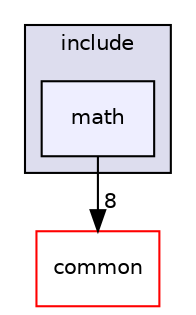 digraph "include/math" {
  compound=true
  node [ fontsize="10", fontname="Helvetica"];
  edge [ labelfontsize="10", labelfontname="Helvetica"];
  subgraph clusterdir_d44c64559bbebec7f509842c48db8b23 {
    graph [ bgcolor="#ddddee", pencolor="black", label="include" fontname="Helvetica", fontsize="10", URL="dir_d44c64559bbebec7f509842c48db8b23.html"]
  dir_fba38f648377aa56ae5d69782adf9e53 [shape=box, label="math", style="filled", fillcolor="#eeeeff", pencolor="black", URL="dir_fba38f648377aa56ae5d69782adf9e53.html"];
  }
  dir_0966d06610f72609fd9aa4979c2b5a92 [shape=box label="common" fillcolor="white" style="filled" color="red" URL="dir_0966d06610f72609fd9aa4979c2b5a92.html"];
  dir_fba38f648377aa56ae5d69782adf9e53->dir_0966d06610f72609fd9aa4979c2b5a92 [headlabel="8", labeldistance=1.5 headhref="dir_000008_000001.html"];
}
